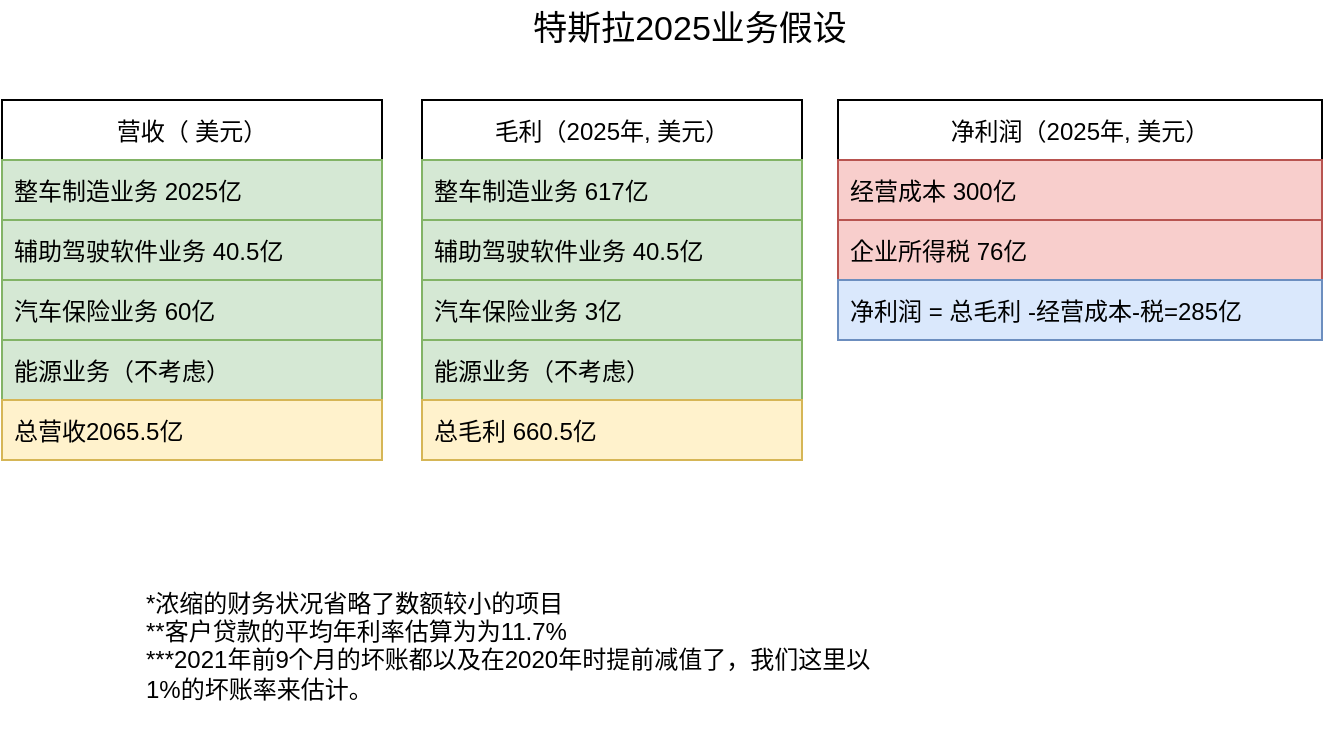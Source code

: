 <mxfile version="16.1.0" type="github">
  <diagram id="UfmZcZUgszk8OOR1oBgz" name="Page-1">
    <mxGraphModel dx="891" dy="526" grid="1" gridSize="10" guides="1" tooltips="1" connect="1" arrows="1" fold="1" page="1" pageScale="1" pageWidth="827" pageHeight="1169" math="0" shadow="0">
      <root>
        <mxCell id="0" />
        <mxCell id="1" parent="0" />
        <mxCell id="yg2f-OdLsY0NM2jIDbTP-5" value="营收（ 美元）" style="swimlane;fontStyle=0;childLayout=stackLayout;horizontal=1;startSize=30;horizontalStack=0;resizeParent=1;resizeParentMax=0;resizeLast=0;collapsible=1;marginBottom=0;" parent="1" vertex="1">
          <mxGeometry x="20" y="380" width="190" height="180" as="geometry" />
        </mxCell>
        <mxCell id="yg2f-OdLsY0NM2jIDbTP-6" value="整车制造业务 2025亿" style="text;strokeColor=#82b366;fillColor=#d5e8d4;align=left;verticalAlign=middle;spacingLeft=4;spacingRight=4;overflow=hidden;points=[[0,0.5],[1,0.5]];portConstraint=eastwest;rotatable=0;" parent="yg2f-OdLsY0NM2jIDbTP-5" vertex="1">
          <mxGeometry y="30" width="190" height="30" as="geometry" />
        </mxCell>
        <mxCell id="yg2f-OdLsY0NM2jIDbTP-7" value="辅助驾驶软件业务 40.5亿" style="text;strokeColor=#82b366;fillColor=#d5e8d4;align=left;verticalAlign=middle;spacingLeft=4;spacingRight=4;overflow=hidden;points=[[0,0.5],[1,0.5]];portConstraint=eastwest;rotatable=0;" parent="yg2f-OdLsY0NM2jIDbTP-5" vertex="1">
          <mxGeometry y="60" width="190" height="30" as="geometry" />
        </mxCell>
        <mxCell id="emjM4xV2LVJMVLJcVNja-2" value="汽车保险业务 60亿" style="text;strokeColor=#82b366;fillColor=#d5e8d4;align=left;verticalAlign=middle;spacingLeft=4;spacingRight=4;overflow=hidden;points=[[0,0.5],[1,0.5]];portConstraint=eastwest;rotatable=0;" parent="yg2f-OdLsY0NM2jIDbTP-5" vertex="1">
          <mxGeometry y="90" width="190" height="30" as="geometry" />
        </mxCell>
        <mxCell id="_scnfwicN0OqMZllfAQ0-3" value="能源业务（不考虑）" style="text;strokeColor=#82b366;fillColor=#d5e8d4;align=left;verticalAlign=middle;spacingLeft=4;spacingRight=4;overflow=hidden;points=[[0,0.5],[1,0.5]];portConstraint=eastwest;rotatable=0;" parent="yg2f-OdLsY0NM2jIDbTP-5" vertex="1">
          <mxGeometry y="120" width="190" height="30" as="geometry" />
        </mxCell>
        <mxCell id="yg2f-OdLsY0NM2jIDbTP-28" value="总营收2065.5亿" style="text;strokeColor=#d6b656;fillColor=#fff2cc;align=left;verticalAlign=middle;spacingLeft=4;spacingRight=4;overflow=hidden;points=[[0,0.5],[1,0.5]];portConstraint=eastwest;rotatable=0;" parent="yg2f-OdLsY0NM2jIDbTP-5" vertex="1">
          <mxGeometry y="150" width="190" height="30" as="geometry" />
        </mxCell>
        <mxCell id="yg2f-OdLsY0NM2jIDbTP-32" value="特斯拉2025业务假设" style="text;html=1;strokeColor=none;fillColor=none;align=center;verticalAlign=middle;whiteSpace=wrap;rounded=0;fontSize=17;" parent="1" vertex="1">
          <mxGeometry x="230" y="330" width="268" height="30" as="geometry" />
        </mxCell>
        <mxCell id="_scnfwicN0OqMZllfAQ0-4" value="&lt;span&gt;*&lt;/span&gt;&lt;span&gt;浓缩的财务状况省略了数额较小的项目&lt;/span&gt;&lt;span&gt;&lt;br&gt;*&lt;/span&gt;&lt;span&gt;*&lt;/span&gt;&lt;span&gt;客户贷款的平均年利率估算为为11.7%&lt;br&gt;&lt;/span&gt;&lt;span&gt;***2021年前9个月的坏账都以及在2020年时提前减值了，我们这里以1%的坏账率来估计。&lt;/span&gt;&lt;span&gt;&lt;br&gt;&lt;/span&gt;&lt;span&gt;&lt;br&gt;&lt;/span&gt;" style="text;html=1;strokeColor=none;fillColor=none;align=left;verticalAlign=middle;whiteSpace=wrap;rounded=0;" parent="1" vertex="1">
          <mxGeometry x="90" y="620" width="370" height="80" as="geometry" />
        </mxCell>
        <mxCell id="emjM4xV2LVJMVLJcVNja-3" value="毛利（2025年, 美元）" style="swimlane;fontStyle=0;childLayout=stackLayout;horizontal=1;startSize=30;horizontalStack=0;resizeParent=1;resizeParentMax=0;resizeLast=0;collapsible=1;marginBottom=0;" parent="1" vertex="1">
          <mxGeometry x="230" y="380" width="190" height="180" as="geometry" />
        </mxCell>
        <mxCell id="emjM4xV2LVJMVLJcVNja-4" value="整车制造业务 617亿" style="text;strokeColor=#82b366;fillColor=#d5e8d4;align=left;verticalAlign=middle;spacingLeft=4;spacingRight=4;overflow=hidden;points=[[0,0.5],[1,0.5]];portConstraint=eastwest;rotatable=0;" parent="emjM4xV2LVJMVLJcVNja-3" vertex="1">
          <mxGeometry y="30" width="190" height="30" as="geometry" />
        </mxCell>
        <mxCell id="emjM4xV2LVJMVLJcVNja-5" value="辅助驾驶软件业务 40.5亿" style="text;strokeColor=#82b366;fillColor=#d5e8d4;align=left;verticalAlign=middle;spacingLeft=4;spacingRight=4;overflow=hidden;points=[[0,0.5],[1,0.5]];portConstraint=eastwest;rotatable=0;" parent="emjM4xV2LVJMVLJcVNja-3" vertex="1">
          <mxGeometry y="60" width="190" height="30" as="geometry" />
        </mxCell>
        <mxCell id="emjM4xV2LVJMVLJcVNja-6" value="汽车保险业务 3亿" style="text;strokeColor=#82b366;fillColor=#d5e8d4;align=left;verticalAlign=middle;spacingLeft=4;spacingRight=4;overflow=hidden;points=[[0,0.5],[1,0.5]];portConstraint=eastwest;rotatable=0;" parent="emjM4xV2LVJMVLJcVNja-3" vertex="1">
          <mxGeometry y="90" width="190" height="30" as="geometry" />
        </mxCell>
        <mxCell id="emjM4xV2LVJMVLJcVNja-7" value="能源业务（不考虑）" style="text;strokeColor=#82b366;fillColor=#d5e8d4;align=left;verticalAlign=middle;spacingLeft=4;spacingRight=4;overflow=hidden;points=[[0,0.5],[1,0.5]];portConstraint=eastwest;rotatable=0;" parent="emjM4xV2LVJMVLJcVNja-3" vertex="1">
          <mxGeometry y="120" width="190" height="30" as="geometry" />
        </mxCell>
        <mxCell id="emjM4xV2LVJMVLJcVNja-8" value="总毛利 660.5亿" style="text;strokeColor=#d6b656;fillColor=#fff2cc;align=left;verticalAlign=middle;spacingLeft=4;spacingRight=4;overflow=hidden;points=[[0,0.5],[1,0.5]];portConstraint=eastwest;rotatable=0;" parent="emjM4xV2LVJMVLJcVNja-3" vertex="1">
          <mxGeometry y="150" width="190" height="30" as="geometry" />
        </mxCell>
        <mxCell id="emjM4xV2LVJMVLJcVNja-9" value="净利润（2025年, 美元）" style="swimlane;fontStyle=0;childLayout=stackLayout;horizontal=1;startSize=30;horizontalStack=0;resizeParent=1;resizeParentMax=0;resizeLast=0;collapsible=1;marginBottom=0;" parent="1" vertex="1">
          <mxGeometry x="438" y="380" width="242" height="120" as="geometry" />
        </mxCell>
        <mxCell id="emjM4xV2LVJMVLJcVNja-12" value="经营成本 300亿" style="text;strokeColor=#b85450;fillColor=#f8cecc;align=left;verticalAlign=middle;spacingLeft=4;spacingRight=4;overflow=hidden;points=[[0,0.5],[1,0.5]];portConstraint=eastwest;rotatable=0;" parent="emjM4xV2LVJMVLJcVNja-9" vertex="1">
          <mxGeometry y="30" width="242" height="30" as="geometry" />
        </mxCell>
        <mxCell id="emjM4xV2LVJMVLJcVNja-13" value="企业所得税 76亿" style="text;strokeColor=#b85450;fillColor=#f8cecc;align=left;verticalAlign=middle;spacingLeft=4;spacingRight=4;overflow=hidden;points=[[0,0.5],[1,0.5]];portConstraint=eastwest;rotatable=0;" parent="emjM4xV2LVJMVLJcVNja-9" vertex="1">
          <mxGeometry y="60" width="242" height="30" as="geometry" />
        </mxCell>
        <mxCell id="emjM4xV2LVJMVLJcVNja-21" value="净利润 = 总毛利 -经营成本-税=285亿  " style="text;strokeColor=#6c8ebf;fillColor=#dae8fc;align=left;verticalAlign=middle;spacingLeft=4;spacingRight=4;overflow=hidden;points=[[0,0.5],[1,0.5]];portConstraint=eastwest;rotatable=0;" parent="emjM4xV2LVJMVLJcVNja-9" vertex="1">
          <mxGeometry y="90" width="242" height="30" as="geometry" />
        </mxCell>
      </root>
    </mxGraphModel>
  </diagram>
</mxfile>
